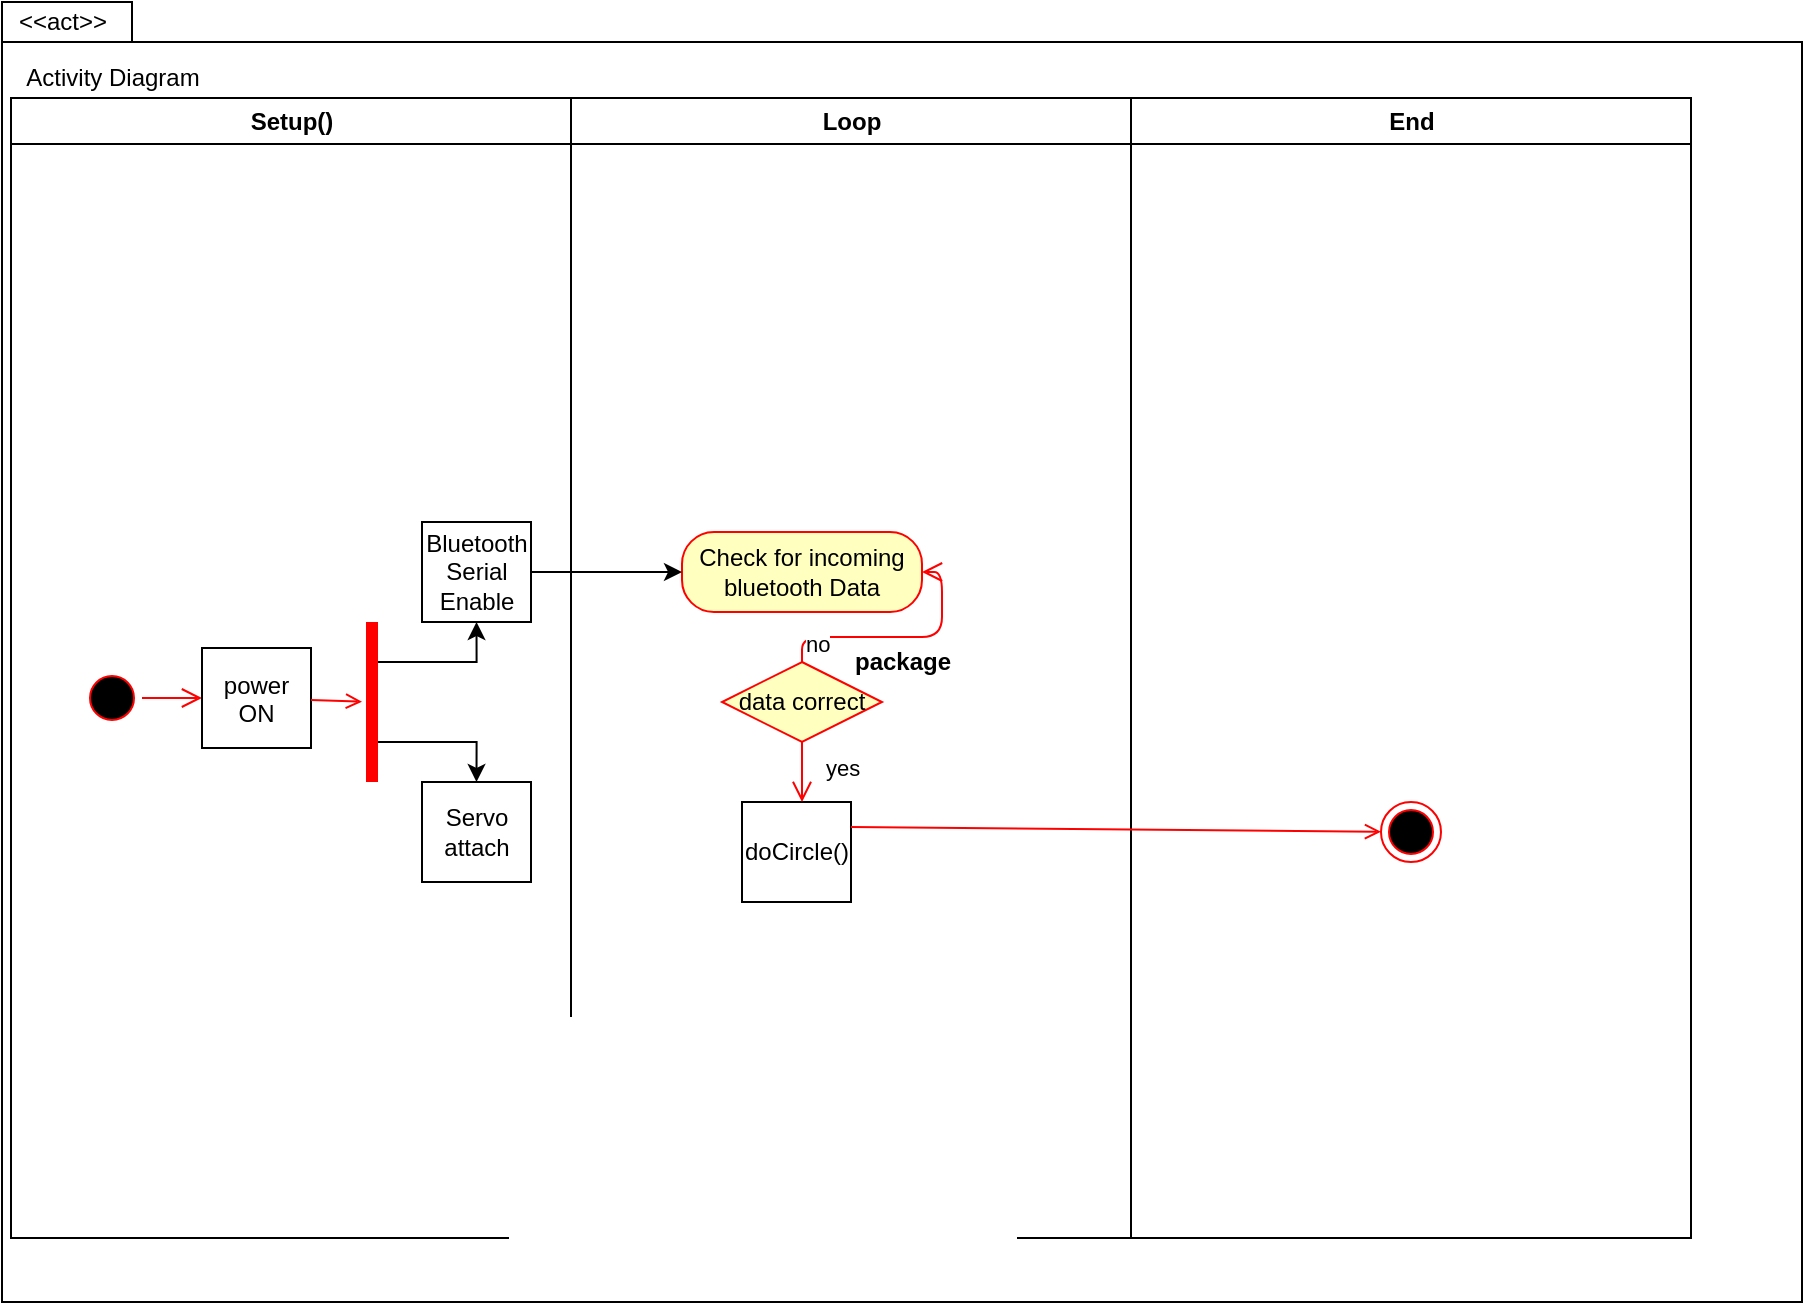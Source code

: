 <mxfile version="14.1.8" type="device"><diagram name="Page-1" id="e7e014a7-5840-1c2e-5031-d8a46d1fe8dd"><mxGraphModel dx="1205" dy="696" grid="1" gridSize="10" guides="1" tooltips="1" connect="1" arrows="1" fold="1" page="1" pageScale="1" pageWidth="1169" pageHeight="826" background="#ffffff" math="0" shadow="0"><root><mxCell id="0"/><mxCell id="1" parent="0"/><mxCell id="fphpHlaIp11VVvgc7QZ6-60" value="package" style="shape=folder;fontStyle=1;spacingTop=10;tabWidth=60;tabHeight=20;tabPosition=left;html=1;" vertex="1" parent="1"><mxGeometry x="160" y="80" width="900" height="650" as="geometry"/></mxCell><mxCell id="2" value="Setup()" style="swimlane;whiteSpace=wrap" parent="1" vertex="1"><mxGeometry x="164.5" y="128" width="280" height="570" as="geometry"/></mxCell><mxCell id="5" value="" style="ellipse;shape=startState;fillColor=#000000;strokeColor=#ff0000;" parent="2" vertex="1"><mxGeometry x="35.5" y="285" width="30" height="30" as="geometry"/></mxCell><mxCell id="6" value="" style="edgeStyle=elbowEdgeStyle;elbow=horizontal;verticalAlign=bottom;endArrow=open;endSize=8;strokeColor=#FF0000;endFill=1;rounded=0" parent="2" source="5" target="7" edge="1"><mxGeometry x="100" y="40" as="geometry"><mxPoint x="115" y="110" as="targetPoint"/></mxGeometry></mxCell><mxCell id="7" value="power&#10;ON" style="" parent="2" vertex="1"><mxGeometry x="95.5" y="275" width="54.5" height="50" as="geometry"/></mxCell><mxCell id="9" value="" style="endArrow=open;strokeColor=#FF0000;endFill=1;rounded=0" parent="2" source="7" target="fphpHlaIp11VVvgc7QZ6-48" edge="1"><mxGeometry relative="1" as="geometry"><mxPoint x="115" y="220" as="targetPoint"/></mxGeometry></mxCell><mxCell id="fphpHlaIp11VVvgc7QZ6-41" value="Bluetooth&lt;br&gt;Serial&lt;br&gt;Enable" style="html=1;" vertex="1" parent="2"><mxGeometry x="205.5" y="212" width="54.5" height="50" as="geometry"/></mxCell><mxCell id="fphpHlaIp11VVvgc7QZ6-47" value="Servo&lt;br&gt;attach" style="html=1;" vertex="1" parent="2"><mxGeometry x="205.5" y="342" width="54.5" height="50" as="geometry"/></mxCell><mxCell id="fphpHlaIp11VVvgc7QZ6-51" style="edgeStyle=orthogonalEdgeStyle;rounded=0;orthogonalLoop=1;jettySize=auto;html=1;exitX=0.25;exitY=0.5;exitDx=0;exitDy=0;exitPerimeter=0;entryX=0.5;entryY=1;entryDx=0;entryDy=0;" edge="1" parent="2" source="fphpHlaIp11VVvgc7QZ6-48" target="fphpHlaIp11VVvgc7QZ6-41"><mxGeometry relative="1" as="geometry"/></mxCell><mxCell id="fphpHlaIp11VVvgc7QZ6-52" style="edgeStyle=orthogonalEdgeStyle;rounded=0;orthogonalLoop=1;jettySize=auto;html=1;exitX=0.75;exitY=0.5;exitDx=0;exitDy=0;exitPerimeter=0;entryX=0.5;entryY=0;entryDx=0;entryDy=0;" edge="1" parent="2" source="fphpHlaIp11VVvgc7QZ6-48" target="fphpHlaIp11VVvgc7QZ6-47"><mxGeometry relative="1" as="geometry"/></mxCell><mxCell id="fphpHlaIp11VVvgc7QZ6-48" value="" style="shape=line;html=1;strokeWidth=6;strokeColor=#ff0000;direction=south;" vertex="1" parent="2"><mxGeometry x="175.5" y="262" width="10" height="80" as="geometry"/></mxCell><mxCell id="3" value="Loop" style="swimlane;whiteSpace=wrap" parent="1" vertex="1"><mxGeometry x="444.5" y="128" width="280" height="570" as="geometry"/></mxCell><mxCell id="fphpHlaIp11VVvgc7QZ6-45" value="Check for incoming bluetooth Data" style="rounded=1;whiteSpace=wrap;html=1;arcSize=40;fontColor=#000000;fillColor=#ffffc0;strokeColor=#ff0000;" vertex="1" parent="3"><mxGeometry x="55.5" y="217" width="120" height="40" as="geometry"/></mxCell><mxCell id="fphpHlaIp11VVvgc7QZ6-55" value="doCircle()" style="html=1;" vertex="1" parent="3"><mxGeometry x="85.5" y="352" width="54.5" height="50" as="geometry"/></mxCell><mxCell id="fphpHlaIp11VVvgc7QZ6-57" value="data correct" style="rhombus;whiteSpace=wrap;html=1;fillColor=#ffffc0;strokeColor=#ff0000;" vertex="1" parent="3"><mxGeometry x="75.5" y="282" width="80" height="40" as="geometry"/></mxCell><mxCell id="fphpHlaIp11VVvgc7QZ6-58" value="no" style="edgeStyle=orthogonalEdgeStyle;html=1;align=left;verticalAlign=bottom;endArrow=open;endSize=8;strokeColor=#ff0000;entryX=1;entryY=0.5;entryDx=0;entryDy=0;" edge="1" source="fphpHlaIp11VVvgc7QZ6-57" parent="3" target="fphpHlaIp11VVvgc7QZ6-45"><mxGeometry x="-1" relative="1" as="geometry"><mxPoint x="255.5" y="302" as="targetPoint"/></mxGeometry></mxCell><mxCell id="fphpHlaIp11VVvgc7QZ6-59" value="yes" style="edgeStyle=orthogonalEdgeStyle;html=1;align=left;verticalAlign=top;endArrow=open;endSize=8;strokeColor=#ff0000;" edge="1" source="fphpHlaIp11VVvgc7QZ6-57" parent="3"><mxGeometry x="-1" y="10" relative="1" as="geometry"><mxPoint x="115.5" y="352" as="targetPoint"/><mxPoint as="offset"/></mxGeometry></mxCell><mxCell id="4" value="End" style="swimlane;whiteSpace=wrap;startSize=23;" parent="1" vertex="1"><mxGeometry x="724.5" y="128" width="280" height="570" as="geometry"/></mxCell><mxCell id="38" value="" style="ellipse;shape=endState;fillColor=#000000;strokeColor=#ff0000" parent="4" vertex="1"><mxGeometry x="125" y="352" width="30" height="30" as="geometry"/></mxCell><mxCell id="fphpHlaIp11VVvgc7QZ6-54" style="edgeStyle=orthogonalEdgeStyle;rounded=0;orthogonalLoop=1;jettySize=auto;html=1;exitX=1;exitY=0.5;exitDx=0;exitDy=0;entryX=0;entryY=0.5;entryDx=0;entryDy=0;" edge="1" parent="1" source="fphpHlaIp11VVvgc7QZ6-41" target="fphpHlaIp11VVvgc7QZ6-45"><mxGeometry relative="1" as="geometry"/></mxCell><mxCell id="39" value="" style="endArrow=open;strokeColor=#FF0000;endFill=1;rounded=0;exitX=1;exitY=0.25;exitDx=0;exitDy=0;" parent="1" source="fphpHlaIp11VVvgc7QZ6-55" target="38" edge="1"><mxGeometry relative="1" as="geometry"><mxPoint x="869.5" y="583" as="sourcePoint"/></mxGeometry></mxCell><mxCell id="fphpHlaIp11VVvgc7QZ6-61" value="&amp;lt;&amp;lt;act&amp;gt;&amp;gt;" style="text;html=1;align=center;verticalAlign=middle;resizable=0;points=[];autosize=1;" vertex="1" parent="1"><mxGeometry x="160" y="80" width="60" height="20" as="geometry"/></mxCell><mxCell id="fphpHlaIp11VVvgc7QZ6-63" value="Activity Diagram" style="text;html=1;align=center;verticalAlign=middle;resizable=0;points=[];autosize=1;" vertex="1" parent="1"><mxGeometry x="165" y="108" width="100" height="20" as="geometry"/></mxCell></root></mxGraphModel></diagram></mxfile>
